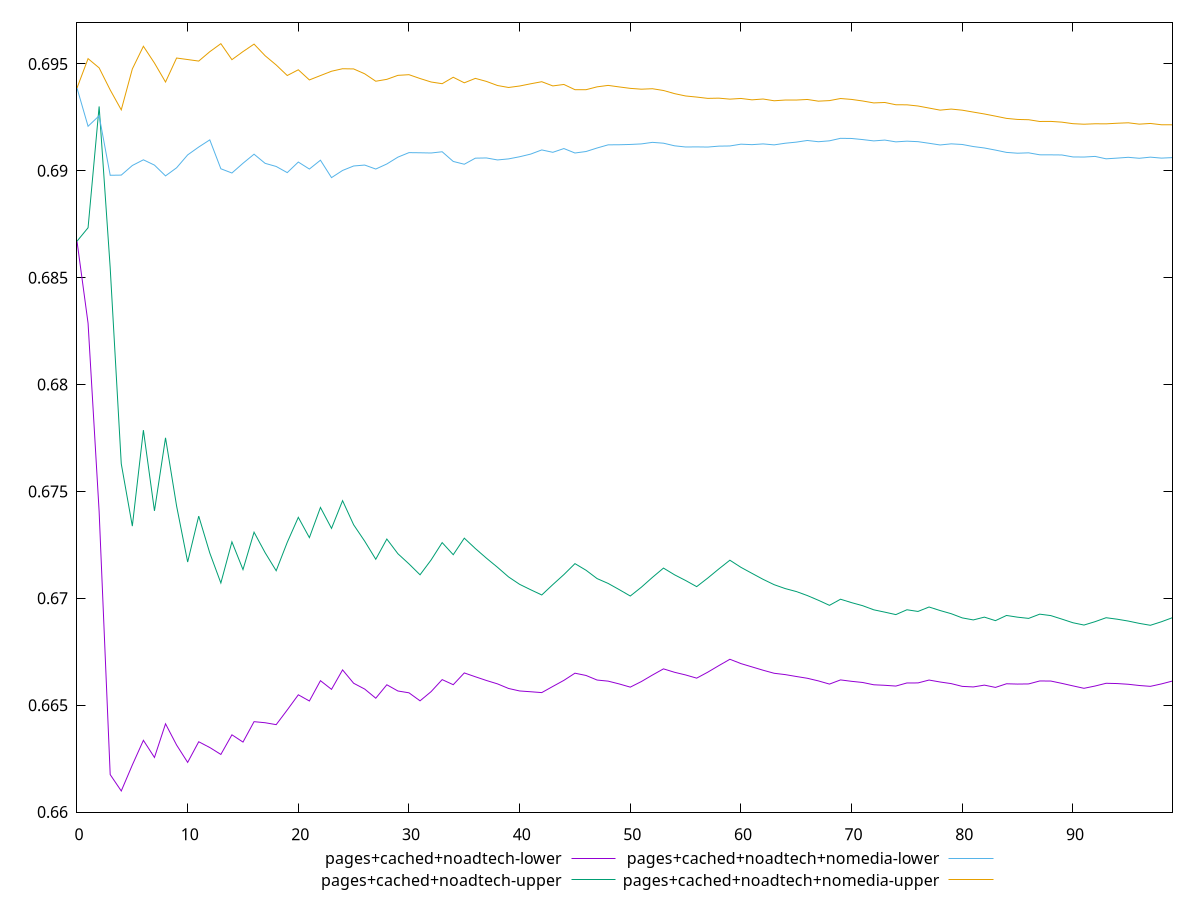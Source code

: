 reset

$pagesCachedNoadtechLower <<EOF
0 0.6867057909921412
1 0.6828674465053596
2 0.6740583809427144
3 0.6617521330336056
4 0.6609865415206891
5 0.662201821341204
6 0.6633559053597935
7 0.6625544310687839
8 0.6641280326966178
9 0.6631359667578421
10 0.6623241457958097
11 0.6632888183423407
12 0.6630186434299539
13 0.6626952854046625
14 0.6636134881410362
15 0.6632741533233977
16 0.6642284399009959
17 0.6641790991697891
18 0.6640893224515904
19 0.6647768557730472
20 0.6654850512618292
21 0.6651957888287489
22 0.6661463570532005
23 0.6657408288502198
24 0.6666512025569806
25 0.6660255656810716
26 0.6657538638088183
27 0.6653260610584785
28 0.6659550522993394
29 0.6656634625091508
30 0.6655787225079662
31 0.665203348536571
32 0.6656337977515722
33 0.6661960485156705
34 0.6659578378785298
35 0.6665087205296403
36 0.6663293371398862
37 0.6661550727868092
38 0.6659966701447673
39 0.6657815562565835
40 0.665665128974939
41 0.6656283707795435
42 0.665588355140956
43 0.6658770980845162
44 0.6661609823626095
45 0.6664963739595873
46 0.6663900882682644
47 0.6661760914700652
48 0.6661246773987431
49 0.6659937026141557
50 0.6658444330405545
51 0.6661049402876252
52 0.6664089648686297
53 0.6666987796425469
54 0.6665389515385084
55 0.6664141296120774
56 0.666264825988161
57 0.6665433884380269
58 0.6668499705715516
59 0.6671474743222117
60 0.6669453533029087
61 0.6667904949783866
62 0.6666351437414273
63 0.6664927621511403
64 0.6664304549180189
65 0.6663423045590908
66 0.6662586084609203
67 0.6661357460407539
68 0.6659868861543646
69 0.6661822137385263
70 0.6661159356135737
71 0.6660618237627097
72 0.66595448547089
73 0.6659296761154068
74 0.6658943331058627
75 0.6660395442823701
76 0.6660411033442926
77 0.6661758466354493
78 0.6660844792759315
79 0.6660089931788978
80 0.6658797260647248
81 0.6658535462372346
82 0.6659384305061135
83 0.6658315677224673
84 0.6660018151456006
85 0.665987273952756
86 0.6659944905988969
87 0.6661325029732562
88 0.6661295913463162
89 0.6660204689611333
90 0.6659030908258914
91 0.665789301631398
92 0.6658957665372073
93 0.666024121433978
94 0.6660115217707371
95 0.6659784093236553
96 0.6659205145690685
97 0.665881073163055
98 0.6659949934667533
99 0.6661298444041357
EOF

$pagesCachedNoadtechUpper <<EOF
0 0.6867057909921412
1 0.6873366886525948
2 0.69301050063012
3 0.6854589811959027
4 0.6762944734617772
5 0.6733775001831006
6 0.6778681265479172
7 0.6740905108520405
8 0.6775085437258638
9 0.6743185360960396
10 0.6716975802180406
11 0.6738458662003501
12 0.6721197512222814
13 0.6707160540715019
14 0.6726409879148988
15 0.6713433448700628
16 0.6730923745343318
17 0.6721344175541115
18 0.6712896581214515
19 0.6726179821462416
20 0.6737880944906306
21 0.6728385872623258
22 0.6742515035389045
23 0.6732707469564889
24 0.6745679942115224
25 0.6734396255080006
26 0.6726718437279438
27 0.6718268738921057
28 0.6727729347039997
29 0.6720851892753518
30 0.6716102746219829
31 0.6710999664019207
32 0.6717938051786677
33 0.672605341966093
34 0.6720393872210846
35 0.6728135487413458
36 0.6723271312407915
37 0.6718774945902303
38 0.6714506156149984
39 0.671000460007415
40 0.6706538053672232
41 0.6703999997269249
42 0.6701561528724487
43 0.6706413418165297
44 0.6711095976512019
45 0.6716218121223201
46 0.6713130974881117
47 0.6709222243008801
48 0.6706961335647058
49 0.6704066369217
50 0.6701071866544396
51 0.6705186406317493
52 0.670978335814752
53 0.6714135485177065
54 0.6710992845868474
55 0.6708328278622975
56 0.6705457546848175
57 0.6709464857063213
58 0.671373118471895
59 0.671782643411337
60 0.6714488188223277
61 0.6711670363809538
62 0.6708876830944046
63 0.6706373433024111
64 0.6704552431413933
65 0.6703165685697614
66 0.6701287603579158
67 0.6699085367891512
68 0.6696707158705762
69 0.6699570860776329
70 0.6697966646754931
71 0.6696544832206562
72 0.6694620427386756
73 0.6693525135901828
74 0.6692372735570977
75 0.6694637636450305
76 0.6693853822631777
77 0.669593076734921
78 0.6694276232891343
79 0.6692801998112757
80 0.6690834606328097
81 0.668988785422864
82 0.6691192229255544
83 0.6689550311980785
84 0.6691972646761144
85 0.66911717556825
86 0.6690603662152973
87 0.6692580840470267
88 0.6691912707034432
89 0.6690275781916899
90 0.6688571069718905
91 0.6687490109647085
92 0.6689067972262009
93 0.6690916191774349
94 0.6690223750920533
95 0.668935811000834
96 0.6688268225816516
97 0.6687374335872619
98 0.6689030434408416
99 0.6690943909412446
EOF

$pagesCachedNoadtechNomediaLower <<EOF
0 0.6938728277329338
1 0.6920831121396986
2 0.6925758779242479
3 0.6897910303366087
4 0.6897986106939787
5 0.690248240141288
6 0.6905144130300097
7 0.6902661907370168
8 0.6897624345588562
9 0.6901411084596515
10 0.6907441448249237
11 0.6911122322190268
12 0.6914472652822317
13 0.6900953356274856
14 0.6898971573180412
15 0.6903522386003351
16 0.6907767708671175
17 0.6903493495750908
18 0.6902030191905777
19 0.6899149521465161
20 0.6904098409788854
21 0.6900820482185555
22 0.6904960026744154
23 0.6896807414072785
24 0.6900169554642506
25 0.6902256075410347
26 0.6902690728756937
27 0.6900826369959028
28 0.6903196179737354
29 0.6906396928916575
30 0.6908502283152537
31 0.6908440945646392
32 0.6908331368877794
33 0.690891613431066
34 0.6904380256925868
35 0.690307258898679
36 0.6905915349119612
37 0.6906019361113463
38 0.6905083747883294
39 0.6905577399464471
40 0.6906575127083411
41 0.6907821289846166
42 0.6909766988728084
43 0.6908655450365423
44 0.6910411739885395
45 0.690833266259495
46 0.6909024014656122
47 0.6910671959664237
48 0.6912151239736936
49 0.6912188793335428
50 0.6912328300501003
51 0.6912581631164565
52 0.6913308935698843
53 0.6912919507171574
54 0.6911696988248421
55 0.6911142290852897
56 0.6911189172955471
57 0.6911111978921369
58 0.6911539392690871
59 0.6911621902231948
60 0.6912461693874626
61 0.6912236618661334
62 0.6912582481795184
63 0.69121348402997
64 0.6912898973943303
65 0.6913414735405762
66 0.691418955363945
67 0.6913605992422706
68 0.6914027562495966
69 0.6915196455528758
70 0.6915126539495341
71 0.6914608358007676
72 0.6913992979967036
73 0.6914376350668073
74 0.6913544974205098
75 0.691386657704884
76 0.6913635805243453
77 0.6912881056231941
78 0.6912088047191162
79 0.6912612304498739
80 0.6912312801341178
81 0.6911350546020887
82 0.6910680448823379
83 0.6909691738243483
84 0.6908611032681427
85 0.6908231932953355
86 0.6908408751112162
87 0.6907491372438156
88 0.6907468071159787
89 0.6907410817881791
90 0.6906490709968204
91 0.690643850022656
92 0.6906739896503439
93 0.6905610806563296
94 0.6905938873735304
95 0.6906313291598238
96 0.6905861802883658
97 0.6906391348249685
98 0.6905937482995661
99 0.6906177614150643
EOF

$pagesCachedNoadtechNomediaUpper <<EOF
0 0.6938728277329338
1 0.6952478779579905
2 0.6948151607149176
3 0.693783476549589
4 0.6928508889002843
5 0.6947643060998204
6 0.6958259758837125
7 0.6950405837678909
8 0.6941534889465253
9 0.6952765621186413
10 0.6952053874654845
11 0.6951337789703496
12 0.695572469801901
13 0.6959479158804301
14 0.695199510388157
15 0.6955774746530745
16 0.6959276292848917
17 0.6953836620354801
18 0.6949511686820562
19 0.6944581500914776
20 0.6947263939924061
21 0.6942512993509349
22 0.6944558116560138
23 0.6946581190327292
24 0.6947756573084507
25 0.6947659645085134
26 0.694537803620241
27 0.6941907459900241
28 0.6942794308333511
29 0.6944658264438736
30 0.6944966817106785
31 0.6943175930954697
32 0.6941547625576181
33 0.6940756093616652
34 0.6943766402411551
35 0.6941166947374141
36 0.6943239598657108
37 0.6941821154910025
38 0.6939904608577383
39 0.6938981930121824
40 0.693967391489727
41 0.6940712685527095
42 0.6941682134136374
43 0.6939715998609929
44 0.6940396247909796
45 0.6937958855278191
46 0.6937941405189401
47 0.6939281713314233
48 0.6939955500369993
49 0.6939242700842387
50 0.6938569025935595
51 0.6938182086714388
52 0.6938402318801489
53 0.693757347999021
54 0.6936102588256501
55 0.693501055039243
56 0.6934498756122401
57 0.6933884723775414
58 0.6933994188456312
59 0.693352919137243
60 0.6933851895257187
61 0.6933199962431971
62 0.6933592028017816
63 0.6932768891833332
64 0.6933108634197133
65 0.6933106373464034
66 0.6933376214429535
67 0.6932582615704891
68 0.6932844951329635
69 0.6933820614434856
70 0.6933397082030047
71 0.6932661903277112
72 0.6931761469219577
73 0.6931963622193865
74 0.6930900275542357
75 0.6930870193908367
76 0.6930320172299803
77 0.6929354909056906
78 0.6928383653250539
79 0.6928885538885553
80 0.6928363212985138
81 0.6927468622546784
82 0.6926591130821678
83 0.6925577312602852
84 0.6924523925089019
85 0.6924031763950755
86 0.692390024817397
87 0.6923075961425488
88 0.6923113803596715
89 0.6922764226249266
90 0.6922049102722975
91 0.6921797847160879
92 0.6922002743883579
93 0.6921970541461273
94 0.6922254595235997
95 0.6922463239394785
96 0.6921830852195877
97 0.6922152984982706
98 0.6921543741743239
99 0.6921519307890945
EOF

set key outside below
set xrange [0:99]
set yrange [0.6599865415206891:0.6969479158804301]
set trange [0.6599865415206891:0.6969479158804301]
set terminal svg size 640, 560 enhanced background rgb 'white'
set output "report_00021_2021-02-20T09:16:39.615Z/meta/scoreEstimate/comparison/sorted/2_vs_3.svg"

plot $pagesCachedNoadtechLower title "pages+cached+noadtech-lower" with line, \
     $pagesCachedNoadtechUpper title "pages+cached+noadtech-upper" with line, \
     $pagesCachedNoadtechNomediaLower title "pages+cached+noadtech+nomedia-lower" with line, \
     $pagesCachedNoadtechNomediaUpper title "pages+cached+noadtech+nomedia-upper" with line

reset
